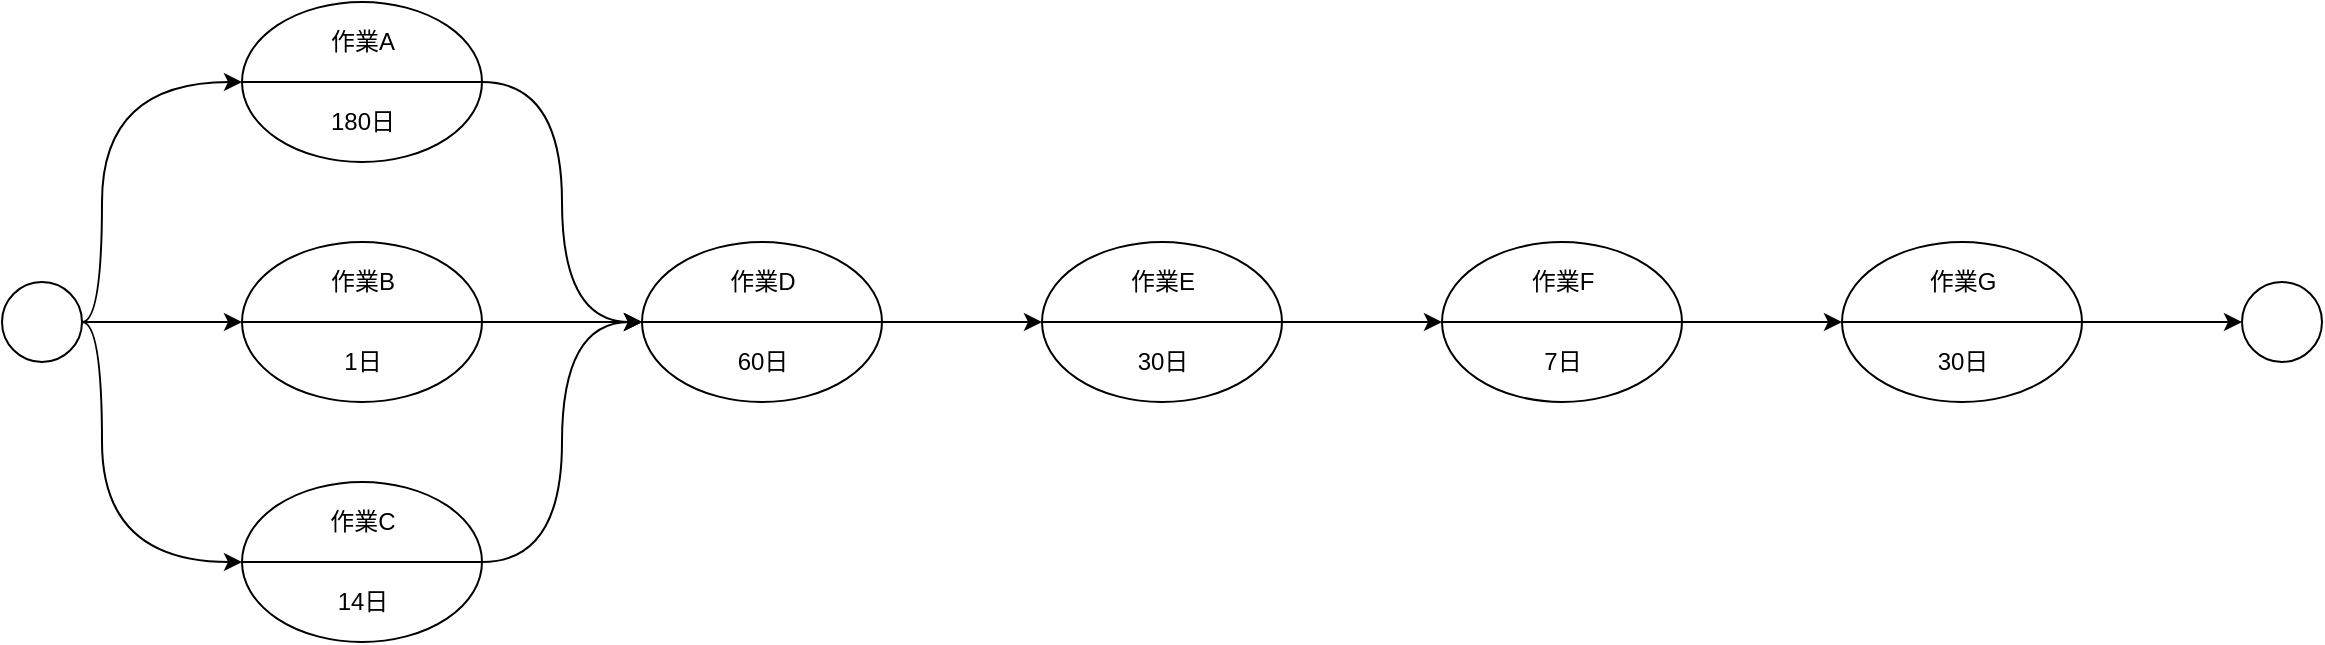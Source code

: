 <mxfile version="15.4.0" type="device"><diagram id="r_2dmV3PQaW9sEPvRqjV" name="ページ1"><mxGraphModel dx="1263" dy="691" grid="1" gridSize="10" guides="1" tooltips="1" connect="1" arrows="1" fold="1" page="1" pageScale="1" pageWidth="827" pageHeight="1169" math="0" shadow="0"><root><mxCell id="0"/><mxCell id="1" parent="0"/><mxCell id="elGjBIuuXWZYjX9x3yrP-1" value="" style="ellipse;whiteSpace=wrap;html=1;" vertex="1" parent="1"><mxGeometry x="160" y="160" width="120" height="80" as="geometry"/></mxCell><mxCell id="elGjBIuuXWZYjX9x3yrP-2" style="edgeStyle=orthogonalEdgeStyle;rounded=0;orthogonalLoop=1;jettySize=auto;html=1;exitX=0;exitY=0.5;exitDx=0;exitDy=0;entryX=1;entryY=0.5;entryDx=0;entryDy=0;endArrow=none;endFill=0;" edge="1" parent="1" source="elGjBIuuXWZYjX9x3yrP-1" target="elGjBIuuXWZYjX9x3yrP-1"><mxGeometry relative="1" as="geometry"><Array as="points"><mxPoint x="220" y="200"/><mxPoint x="220" y="200"/></Array></mxGeometry></mxCell><mxCell id="elGjBIuuXWZYjX9x3yrP-6" value="作業A" style="text;html=1;align=center;verticalAlign=middle;resizable=0;points=[];autosize=1;strokeColor=none;fillColor=none;" vertex="1" parent="1"><mxGeometry x="195" y="170" width="50" height="20" as="geometry"/></mxCell><mxCell id="elGjBIuuXWZYjX9x3yrP-7" value="180日" style="text;html=1;align=center;verticalAlign=middle;resizable=0;points=[];autosize=1;strokeColor=none;fillColor=none;" vertex="1" parent="1"><mxGeometry x="195" y="210" width="50" height="20" as="geometry"/></mxCell><mxCell id="elGjBIuuXWZYjX9x3yrP-40" style="edgeStyle=orthogonalEdgeStyle;rounded=0;orthogonalLoop=1;jettySize=auto;html=1;entryX=0;entryY=0.5;entryDx=0;entryDy=0;endArrow=classic;endFill=1;" edge="1" parent="1" source="elGjBIuuXWZYjX9x3yrP-9" target="elGjBIuuXWZYjX9x3yrP-17"><mxGeometry relative="1" as="geometry"/></mxCell><mxCell id="elGjBIuuXWZYjX9x3yrP-9" value="" style="ellipse;whiteSpace=wrap;html=1;" vertex="1" parent="1"><mxGeometry x="160" y="280" width="120" height="80" as="geometry"/></mxCell><mxCell id="elGjBIuuXWZYjX9x3yrP-10" style="edgeStyle=orthogonalEdgeStyle;rounded=0;orthogonalLoop=1;jettySize=auto;html=1;exitX=0;exitY=0.5;exitDx=0;exitDy=0;entryX=1;entryY=0.5;entryDx=0;entryDy=0;endArrow=none;endFill=0;" edge="1" parent="1" source="elGjBIuuXWZYjX9x3yrP-9" target="elGjBIuuXWZYjX9x3yrP-9"><mxGeometry relative="1" as="geometry"><Array as="points"><mxPoint x="220" y="320"/><mxPoint x="220" y="320"/></Array></mxGeometry></mxCell><mxCell id="elGjBIuuXWZYjX9x3yrP-11" value="作業B" style="text;html=1;align=center;verticalAlign=middle;resizable=0;points=[];autosize=1;strokeColor=none;fillColor=none;" vertex="1" parent="1"><mxGeometry x="195" y="290" width="50" height="20" as="geometry"/></mxCell><mxCell id="elGjBIuuXWZYjX9x3yrP-12" value="1日" style="text;html=1;align=center;verticalAlign=middle;resizable=0;points=[];autosize=1;strokeColor=none;fillColor=none;" vertex="1" parent="1"><mxGeometry x="205" y="330" width="30" height="20" as="geometry"/></mxCell><mxCell id="elGjBIuuXWZYjX9x3yrP-13" value="" style="ellipse;whiteSpace=wrap;html=1;" vertex="1" parent="1"><mxGeometry x="160" y="400" width="120" height="80" as="geometry"/></mxCell><mxCell id="elGjBIuuXWZYjX9x3yrP-14" style="edgeStyle=orthogonalEdgeStyle;rounded=0;orthogonalLoop=1;jettySize=auto;html=1;exitX=0;exitY=0.5;exitDx=0;exitDy=0;entryX=1;entryY=0.5;entryDx=0;entryDy=0;endArrow=none;endFill=0;" edge="1" parent="1" source="elGjBIuuXWZYjX9x3yrP-13" target="elGjBIuuXWZYjX9x3yrP-13"><mxGeometry relative="1" as="geometry"><Array as="points"><mxPoint x="220" y="440"/><mxPoint x="220" y="440"/></Array></mxGeometry></mxCell><mxCell id="elGjBIuuXWZYjX9x3yrP-15" value="作業C" style="text;html=1;align=center;verticalAlign=middle;resizable=0;points=[];autosize=1;strokeColor=none;fillColor=none;" vertex="1" parent="1"><mxGeometry x="195" y="410" width="50" height="20" as="geometry"/></mxCell><mxCell id="elGjBIuuXWZYjX9x3yrP-16" value="14日" style="text;html=1;align=center;verticalAlign=middle;resizable=0;points=[];autosize=1;strokeColor=none;fillColor=none;" vertex="1" parent="1"><mxGeometry x="200" y="450" width="40" height="20" as="geometry"/></mxCell><mxCell id="elGjBIuuXWZYjX9x3yrP-42" style="edgeStyle=orthogonalEdgeStyle;rounded=0;orthogonalLoop=1;jettySize=auto;html=1;entryX=0;entryY=0.5;entryDx=0;entryDy=0;endArrow=classic;endFill=1;" edge="1" parent="1" source="elGjBIuuXWZYjX9x3yrP-17" target="elGjBIuuXWZYjX9x3yrP-21"><mxGeometry relative="1" as="geometry"/></mxCell><mxCell id="elGjBIuuXWZYjX9x3yrP-17" value="" style="ellipse;whiteSpace=wrap;html=1;" vertex="1" parent="1"><mxGeometry x="360" y="280" width="120" height="80" as="geometry"/></mxCell><mxCell id="elGjBIuuXWZYjX9x3yrP-18" style="edgeStyle=orthogonalEdgeStyle;rounded=0;orthogonalLoop=1;jettySize=auto;html=1;exitX=0;exitY=0.5;exitDx=0;exitDy=0;entryX=1;entryY=0.5;entryDx=0;entryDy=0;endArrow=none;endFill=0;" edge="1" parent="1" source="elGjBIuuXWZYjX9x3yrP-17" target="elGjBIuuXWZYjX9x3yrP-17"><mxGeometry relative="1" as="geometry"><Array as="points"><mxPoint x="420" y="320"/><mxPoint x="420" y="320"/></Array></mxGeometry></mxCell><mxCell id="elGjBIuuXWZYjX9x3yrP-19" value="作業D" style="text;html=1;align=center;verticalAlign=middle;resizable=0;points=[];autosize=1;strokeColor=none;fillColor=none;" vertex="1" parent="1"><mxGeometry x="395" y="290" width="50" height="20" as="geometry"/></mxCell><mxCell id="elGjBIuuXWZYjX9x3yrP-20" value="60日" style="text;html=1;align=center;verticalAlign=middle;resizable=0;points=[];autosize=1;strokeColor=none;fillColor=none;" vertex="1" parent="1"><mxGeometry x="400" y="330" width="40" height="20" as="geometry"/></mxCell><mxCell id="elGjBIuuXWZYjX9x3yrP-43" style="edgeStyle=orthogonalEdgeStyle;rounded=0;orthogonalLoop=1;jettySize=auto;html=1;entryX=0;entryY=0.5;entryDx=0;entryDy=0;endArrow=classic;endFill=1;" edge="1" parent="1" source="elGjBIuuXWZYjX9x3yrP-21" target="elGjBIuuXWZYjX9x3yrP-25"><mxGeometry relative="1" as="geometry"/></mxCell><mxCell id="elGjBIuuXWZYjX9x3yrP-21" value="" style="ellipse;whiteSpace=wrap;html=1;" vertex="1" parent="1"><mxGeometry x="560" y="280" width="120" height="80" as="geometry"/></mxCell><mxCell id="elGjBIuuXWZYjX9x3yrP-22" style="edgeStyle=orthogonalEdgeStyle;rounded=0;orthogonalLoop=1;jettySize=auto;html=1;exitX=0;exitY=0.5;exitDx=0;exitDy=0;entryX=1;entryY=0.5;entryDx=0;entryDy=0;endArrow=none;endFill=0;" edge="1" parent="1" source="elGjBIuuXWZYjX9x3yrP-21" target="elGjBIuuXWZYjX9x3yrP-21"><mxGeometry relative="1" as="geometry"><Array as="points"><mxPoint x="620" y="320"/><mxPoint x="620" y="320"/></Array></mxGeometry></mxCell><mxCell id="elGjBIuuXWZYjX9x3yrP-23" value="作業E" style="text;html=1;align=center;verticalAlign=middle;resizable=0;points=[];autosize=1;strokeColor=none;fillColor=none;" vertex="1" parent="1"><mxGeometry x="595" y="290" width="50" height="20" as="geometry"/></mxCell><mxCell id="elGjBIuuXWZYjX9x3yrP-24" value="30日" style="text;html=1;align=center;verticalAlign=middle;resizable=0;points=[];autosize=1;strokeColor=none;fillColor=none;" vertex="1" parent="1"><mxGeometry x="600" y="330" width="40" height="20" as="geometry"/></mxCell><mxCell id="elGjBIuuXWZYjX9x3yrP-44" style="edgeStyle=orthogonalEdgeStyle;rounded=0;orthogonalLoop=1;jettySize=auto;html=1;entryX=0;entryY=0.5;entryDx=0;entryDy=0;endArrow=classic;endFill=1;" edge="1" parent="1" source="elGjBIuuXWZYjX9x3yrP-25" target="elGjBIuuXWZYjX9x3yrP-29"><mxGeometry relative="1" as="geometry"/></mxCell><mxCell id="elGjBIuuXWZYjX9x3yrP-25" value="" style="ellipse;whiteSpace=wrap;html=1;" vertex="1" parent="1"><mxGeometry x="760" y="280" width="120" height="80" as="geometry"/></mxCell><mxCell id="elGjBIuuXWZYjX9x3yrP-26" style="edgeStyle=orthogonalEdgeStyle;rounded=0;orthogonalLoop=1;jettySize=auto;html=1;exitX=0;exitY=0.5;exitDx=0;exitDy=0;entryX=1;entryY=0.5;entryDx=0;entryDy=0;endArrow=none;endFill=0;" edge="1" parent="1" source="elGjBIuuXWZYjX9x3yrP-25" target="elGjBIuuXWZYjX9x3yrP-25"><mxGeometry relative="1" as="geometry"><Array as="points"><mxPoint x="820" y="320"/><mxPoint x="820" y="320"/></Array></mxGeometry></mxCell><mxCell id="elGjBIuuXWZYjX9x3yrP-27" value="作業F" style="text;html=1;align=center;verticalAlign=middle;resizable=0;points=[];autosize=1;strokeColor=none;fillColor=none;" vertex="1" parent="1"><mxGeometry x="795" y="290" width="50" height="20" as="geometry"/></mxCell><mxCell id="elGjBIuuXWZYjX9x3yrP-28" value="7日" style="text;html=1;align=center;verticalAlign=middle;resizable=0;points=[];autosize=1;strokeColor=none;fillColor=none;" vertex="1" parent="1"><mxGeometry x="805" y="330" width="30" height="20" as="geometry"/></mxCell><mxCell id="elGjBIuuXWZYjX9x3yrP-51" style="edgeStyle=orthogonalEdgeStyle;rounded=0;orthogonalLoop=1;jettySize=auto;html=1;entryX=0;entryY=0.5;entryDx=0;entryDy=0;endArrow=classic;endFill=1;" edge="1" parent="1" source="elGjBIuuXWZYjX9x3yrP-29" target="elGjBIuuXWZYjX9x3yrP-50"><mxGeometry relative="1" as="geometry"/></mxCell><mxCell id="elGjBIuuXWZYjX9x3yrP-29" value="" style="ellipse;whiteSpace=wrap;html=1;" vertex="1" parent="1"><mxGeometry x="960" y="280" width="120" height="80" as="geometry"/></mxCell><mxCell id="elGjBIuuXWZYjX9x3yrP-30" style="edgeStyle=orthogonalEdgeStyle;rounded=0;orthogonalLoop=1;jettySize=auto;html=1;exitX=0;exitY=0.5;exitDx=0;exitDy=0;entryX=1;entryY=0.5;entryDx=0;entryDy=0;endArrow=none;endFill=0;" edge="1" parent="1" source="elGjBIuuXWZYjX9x3yrP-29" target="elGjBIuuXWZYjX9x3yrP-29"><mxGeometry relative="1" as="geometry"><Array as="points"><mxPoint x="1020" y="320"/><mxPoint x="1020" y="320"/></Array></mxGeometry></mxCell><mxCell id="elGjBIuuXWZYjX9x3yrP-31" value="作業G" style="text;html=1;align=center;verticalAlign=middle;resizable=0;points=[];autosize=1;strokeColor=none;fillColor=none;" vertex="1" parent="1"><mxGeometry x="995" y="290" width="50" height="20" as="geometry"/></mxCell><mxCell id="elGjBIuuXWZYjX9x3yrP-32" value="30日" style="text;html=1;align=center;verticalAlign=middle;resizable=0;points=[];autosize=1;strokeColor=none;fillColor=none;" vertex="1" parent="1"><mxGeometry x="1000" y="330" width="40" height="20" as="geometry"/></mxCell><mxCell id="elGjBIuuXWZYjX9x3yrP-37" style="edgeStyle=orthogonalEdgeStyle;rounded=0;orthogonalLoop=1;jettySize=auto;html=1;endArrow=classic;endFill=1;" edge="1" parent="1" source="elGjBIuuXWZYjX9x3yrP-33"><mxGeometry relative="1" as="geometry"><mxPoint x="160" y="320" as="targetPoint"/></mxGeometry></mxCell><mxCell id="elGjBIuuXWZYjX9x3yrP-33" value="" style="ellipse;whiteSpace=wrap;html=1;aspect=fixed;" vertex="1" parent="1"><mxGeometry x="40" y="300" width="40" height="40" as="geometry"/></mxCell><mxCell id="elGjBIuuXWZYjX9x3yrP-46" value="" style="curved=1;endArrow=classic;html=1;rounded=0;edgeStyle=orthogonalEdgeStyle;entryX=0;entryY=0.5;entryDx=0;entryDy=0;exitX=1;exitY=0.5;exitDx=0;exitDy=0;" edge="1" parent="1" source="elGjBIuuXWZYjX9x3yrP-33" target="elGjBIuuXWZYjX9x3yrP-1"><mxGeometry width="50" height="50" relative="1" as="geometry"><mxPoint x="81" y="240" as="sourcePoint"/><mxPoint x="120" y="210" as="targetPoint"/><Array as="points"><mxPoint x="90" y="320"/><mxPoint x="90" y="200"/></Array></mxGeometry></mxCell><mxCell id="elGjBIuuXWZYjX9x3yrP-47" value="" style="curved=1;endArrow=classic;html=1;rounded=0;edgeStyle=orthogonalEdgeStyle;entryX=0;entryY=0.5;entryDx=0;entryDy=0;exitX=1;exitY=0.5;exitDx=0;exitDy=0;" edge="1" parent="1" source="elGjBIuuXWZYjX9x3yrP-33" target="elGjBIuuXWZYjX9x3yrP-13"><mxGeometry width="50" height="50" relative="1" as="geometry"><mxPoint x="81" y="496" as="sourcePoint"/><mxPoint x="160" y="384" as="targetPoint"/><Array as="points"><mxPoint x="90" y="320"/><mxPoint x="90" y="440"/></Array></mxGeometry></mxCell><mxCell id="elGjBIuuXWZYjX9x3yrP-48" value="" style="curved=1;endArrow=classic;html=1;rounded=0;edgeStyle=orthogonalEdgeStyle;exitX=1;exitY=0.5;exitDx=0;exitDy=0;" edge="1" parent="1" source="elGjBIuuXWZYjX9x3yrP-13"><mxGeometry width="50" height="50" relative="1" as="geometry"><mxPoint x="330" y="522" as="sourcePoint"/><mxPoint x="360" y="320" as="targetPoint"/><Array as="points"><mxPoint x="320" y="440"/><mxPoint x="320" y="320"/></Array></mxGeometry></mxCell><mxCell id="elGjBIuuXWZYjX9x3yrP-49" value="" style="curved=1;endArrow=classic;html=1;rounded=0;edgeStyle=orthogonalEdgeStyle;entryX=0;entryY=0.5;entryDx=0;entryDy=0;exitX=1;exitY=0.5;exitDx=0;exitDy=0;" edge="1" parent="1" source="elGjBIuuXWZYjX9x3yrP-1" target="elGjBIuuXWZYjX9x3yrP-17"><mxGeometry width="50" height="50" relative="1" as="geometry"><mxPoint x="111" y="342" as="sourcePoint"/><mxPoint x="190" y="230" as="targetPoint"/><Array as="points"><mxPoint x="320" y="200"/><mxPoint x="320" y="320"/></Array></mxGeometry></mxCell><mxCell id="elGjBIuuXWZYjX9x3yrP-50" value="" style="ellipse;whiteSpace=wrap;html=1;aspect=fixed;" vertex="1" parent="1"><mxGeometry x="1160" y="300" width="40" height="40" as="geometry"/></mxCell></root></mxGraphModel></diagram></mxfile>